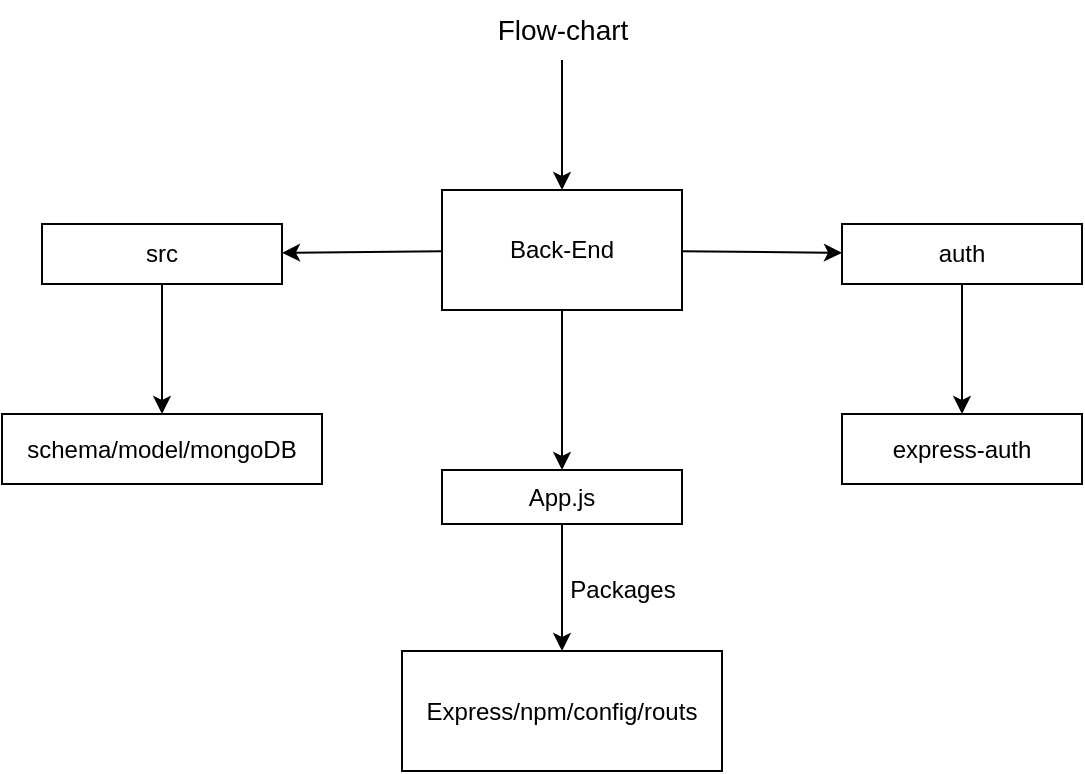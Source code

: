 <mxfile>
    <diagram id="JjIx6jFBh_y8_7_sd_xg" name="Page-1">
        <mxGraphModel dx="902" dy="475" grid="1" gridSize="10" guides="1" tooltips="1" connect="1" arrows="1" fold="1" page="1" pageScale="1" pageWidth="850" pageHeight="1100" math="0" shadow="0">
            <root>
                <mxCell id="0"/>
                <mxCell id="1" parent="0"/>
                <mxCell id="4" value="" style="edgeStyle=none;html=1;" edge="1" parent="1" source="2" target="3">
                    <mxGeometry relative="1" as="geometry"/>
                </mxCell>
                <mxCell id="2" value="&lt;font style=&quot;font-size: 14px;&quot;&gt;Flow-chart&lt;/font&gt;" style="text;html=1;align=center;verticalAlign=middle;resizable=0;points=[];autosize=1;strokeColor=none;fillColor=none;" vertex="1" parent="1">
                    <mxGeometry x="375" y="48" width="90" height="30" as="geometry"/>
                </mxCell>
                <mxCell id="6" value="" style="edgeStyle=none;html=1;" edge="1" parent="1" source="3" target="5">
                    <mxGeometry relative="1" as="geometry"/>
                </mxCell>
                <mxCell id="8" value="" style="edgeStyle=none;html=1;" edge="1" parent="1" source="3" target="7">
                    <mxGeometry relative="1" as="geometry"/>
                </mxCell>
                <mxCell id="10" value="" style="edgeStyle=none;html=1;" edge="1" parent="1" source="3" target="9">
                    <mxGeometry relative="1" as="geometry"/>
                </mxCell>
                <mxCell id="3" value="Back-End" style="whiteSpace=wrap;html=1;" vertex="1" parent="1">
                    <mxGeometry x="360" y="143" width="120" height="60" as="geometry"/>
                </mxCell>
                <mxCell id="18" value="" style="edgeStyle=none;html=1;" edge="1" parent="1" source="5" target="17">
                    <mxGeometry relative="1" as="geometry"/>
                </mxCell>
                <mxCell id="5" value="src" style="whiteSpace=wrap;html=1;" vertex="1" parent="1">
                    <mxGeometry x="160" y="160" width="120" height="30" as="geometry"/>
                </mxCell>
                <mxCell id="13" value="" style="edgeStyle=none;html=1;" edge="1" parent="1" source="7" target="12">
                    <mxGeometry relative="1" as="geometry"/>
                </mxCell>
                <mxCell id="7" value="App.js" style="whiteSpace=wrap;html=1;" vertex="1" parent="1">
                    <mxGeometry x="360" y="283" width="120" height="27" as="geometry"/>
                </mxCell>
                <mxCell id="16" value="" style="edgeStyle=none;html=1;" edge="1" parent="1" source="9" target="15">
                    <mxGeometry relative="1" as="geometry"/>
                </mxCell>
                <mxCell id="9" value="auth" style="whiteSpace=wrap;html=1;" vertex="1" parent="1">
                    <mxGeometry x="560" y="160" width="120" height="30" as="geometry"/>
                </mxCell>
                <mxCell id="12" value="Express/npm/config/routs" style="whiteSpace=wrap;html=1;" vertex="1" parent="1">
                    <mxGeometry x="340" y="373.5" width="160" height="60" as="geometry"/>
                </mxCell>
                <mxCell id="14" value="Packages" style="text;html=1;align=center;verticalAlign=middle;resizable=0;points=[];autosize=1;strokeColor=none;fillColor=none;" vertex="1" parent="1">
                    <mxGeometry x="410" y="328" width="80" height="30" as="geometry"/>
                </mxCell>
                <mxCell id="15" value="express-auth" style="whiteSpace=wrap;html=1;" vertex="1" parent="1">
                    <mxGeometry x="560" y="255" width="120" height="35" as="geometry"/>
                </mxCell>
                <mxCell id="17" value="&lt;span&gt;&lt;/span&gt;&lt;span&gt;&lt;/span&gt;&lt;span style=&quot;white-space-collapse: preserve;&quot;&gt;schema/model/mongoDB&lt;/span&gt;" style="whiteSpace=wrap;html=1;" vertex="1" parent="1">
                    <mxGeometry x="140" y="255" width="160" height="35" as="geometry"/>
                </mxCell>
            </root>
        </mxGraphModel>
    </diagram>
</mxfile>